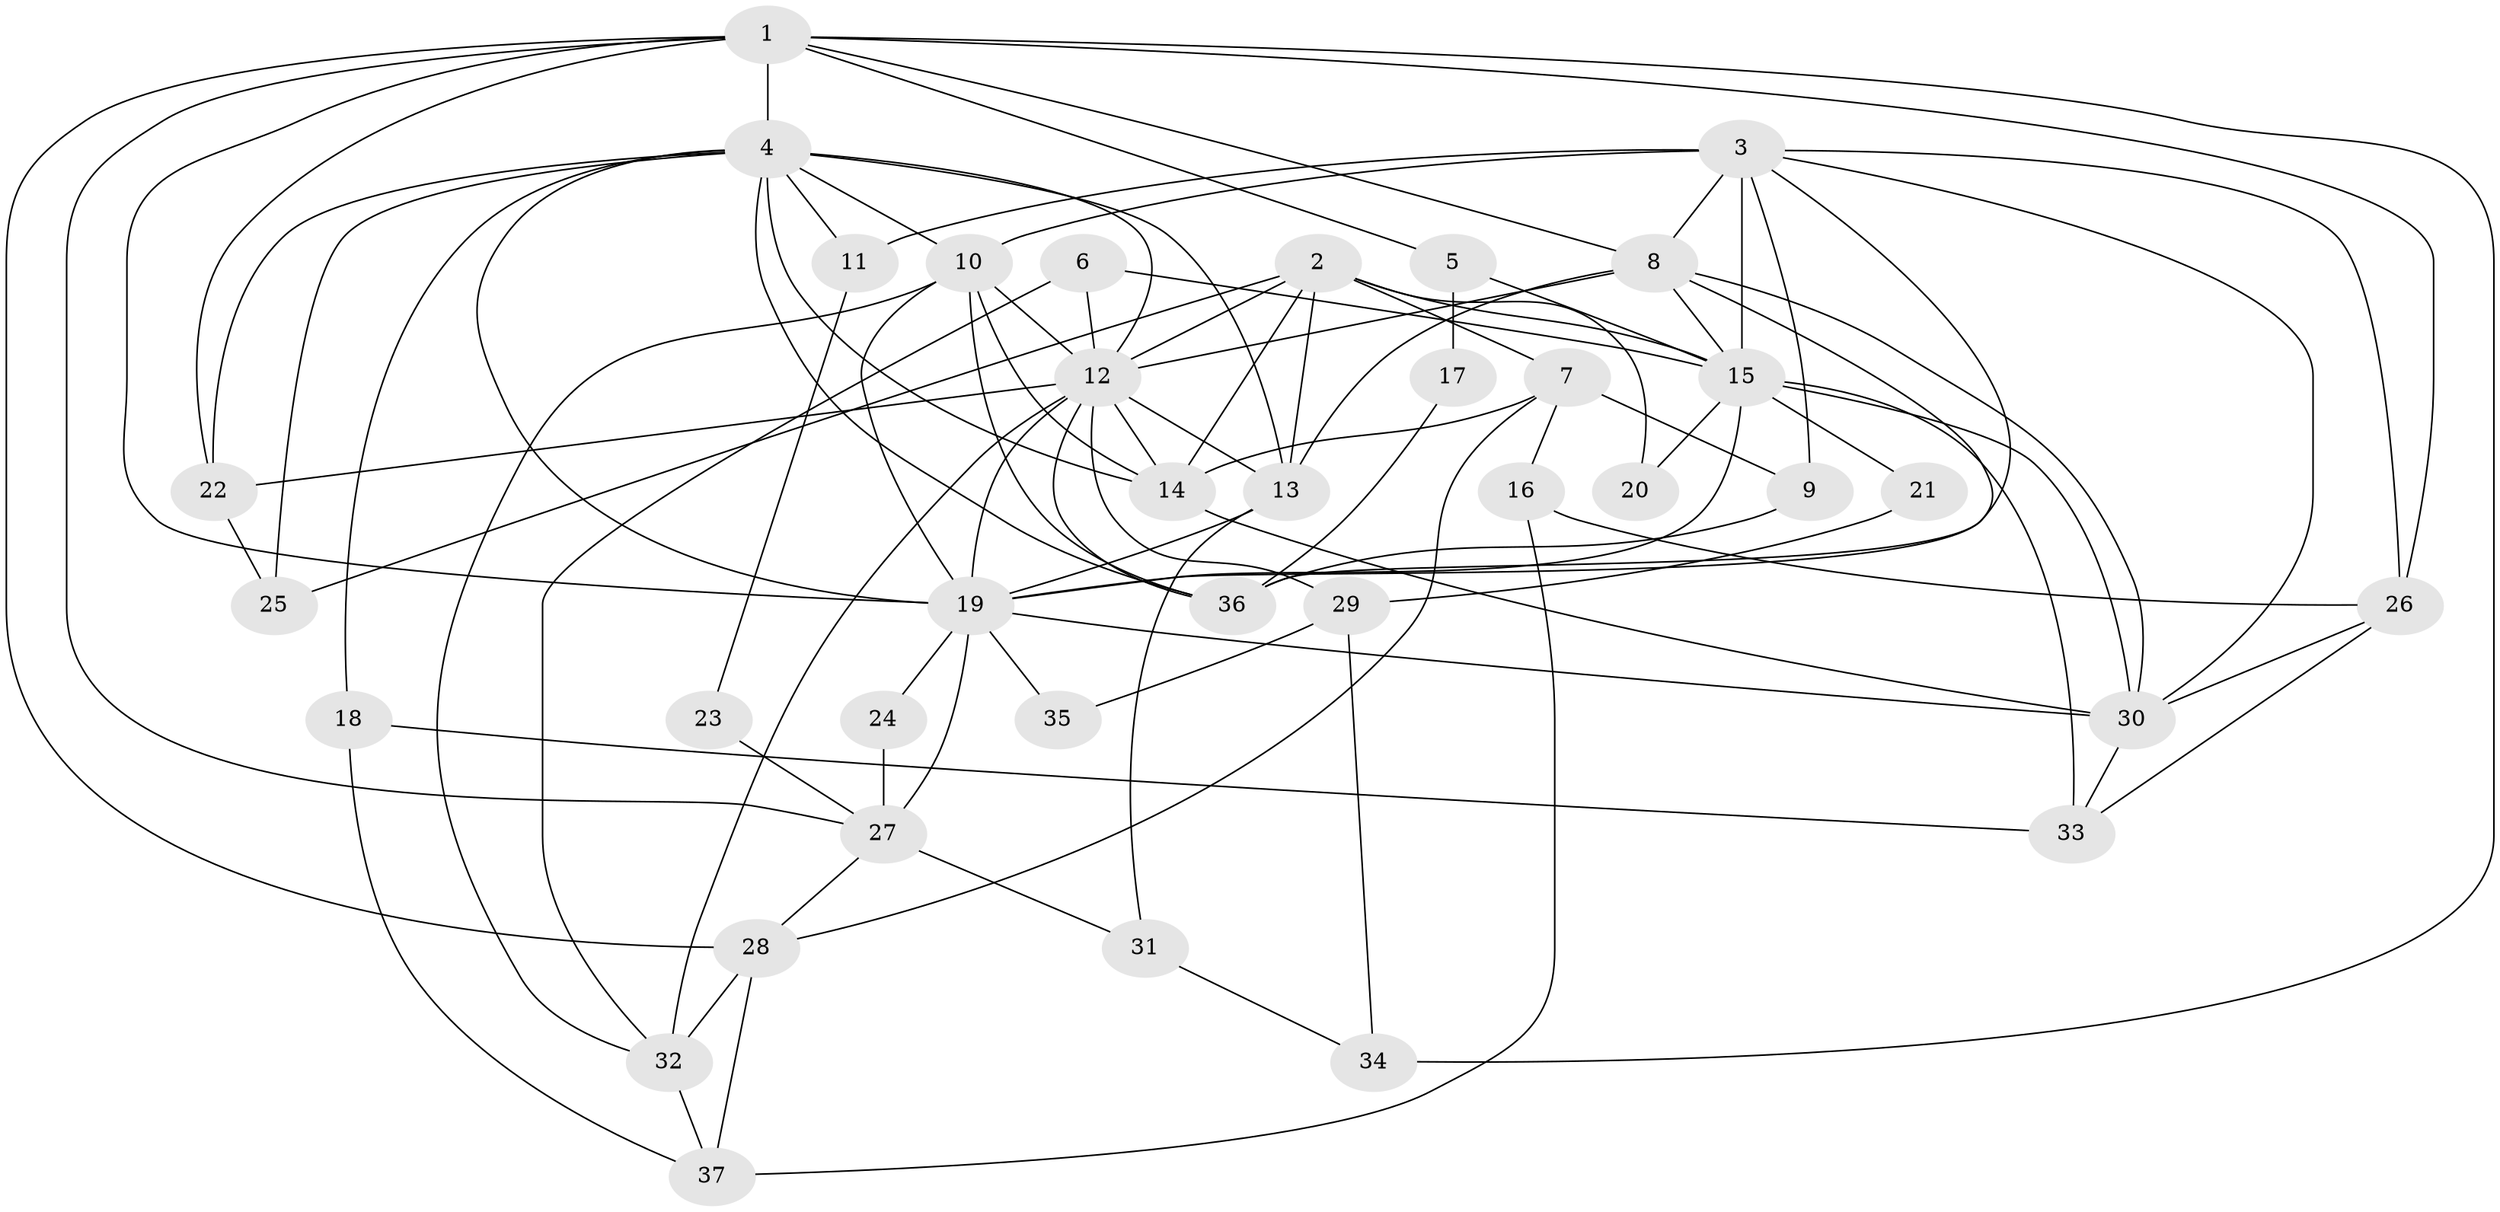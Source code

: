 // original degree distribution, {3: 0.28378378378378377, 4: 0.1891891891891892, 6: 0.05405405405405406, 5: 0.2702702702702703, 2: 0.14864864864864866, 7: 0.04054054054054054, 10: 0.013513513513513514}
// Generated by graph-tools (version 1.1) at 2025/35/03/09/25 02:35:54]
// undirected, 37 vertices, 94 edges
graph export_dot {
graph [start="1"]
  node [color=gray90,style=filled];
  1;
  2;
  3;
  4;
  5;
  6;
  7;
  8;
  9;
  10;
  11;
  12;
  13;
  14;
  15;
  16;
  17;
  18;
  19;
  20;
  21;
  22;
  23;
  24;
  25;
  26;
  27;
  28;
  29;
  30;
  31;
  32;
  33;
  34;
  35;
  36;
  37;
  1 -- 4 [weight=1.0];
  1 -- 5 [weight=1.0];
  1 -- 8 [weight=1.0];
  1 -- 19 [weight=1.0];
  1 -- 22 [weight=1.0];
  1 -- 26 [weight=1.0];
  1 -- 27 [weight=1.0];
  1 -- 28 [weight=1.0];
  1 -- 34 [weight=1.0];
  2 -- 7 [weight=1.0];
  2 -- 12 [weight=1.0];
  2 -- 13 [weight=1.0];
  2 -- 14 [weight=1.0];
  2 -- 15 [weight=1.0];
  2 -- 20 [weight=1.0];
  2 -- 25 [weight=1.0];
  3 -- 8 [weight=2.0];
  3 -- 9 [weight=1.0];
  3 -- 10 [weight=1.0];
  3 -- 11 [weight=3.0];
  3 -- 15 [weight=2.0];
  3 -- 19 [weight=1.0];
  3 -- 26 [weight=1.0];
  3 -- 30 [weight=1.0];
  4 -- 10 [weight=3.0];
  4 -- 11 [weight=1.0];
  4 -- 12 [weight=1.0];
  4 -- 13 [weight=1.0];
  4 -- 14 [weight=2.0];
  4 -- 18 [weight=1.0];
  4 -- 19 [weight=1.0];
  4 -- 22 [weight=2.0];
  4 -- 25 [weight=1.0];
  4 -- 36 [weight=1.0];
  5 -- 15 [weight=1.0];
  5 -- 17 [weight=1.0];
  6 -- 12 [weight=1.0];
  6 -- 15 [weight=1.0];
  6 -- 32 [weight=1.0];
  7 -- 9 [weight=1.0];
  7 -- 14 [weight=1.0];
  7 -- 16 [weight=1.0];
  7 -- 28 [weight=1.0];
  8 -- 12 [weight=1.0];
  8 -- 13 [weight=2.0];
  8 -- 15 [weight=1.0];
  8 -- 30 [weight=1.0];
  8 -- 36 [weight=1.0];
  9 -- 36 [weight=1.0];
  10 -- 12 [weight=2.0];
  10 -- 14 [weight=1.0];
  10 -- 19 [weight=1.0];
  10 -- 32 [weight=1.0];
  10 -- 36 [weight=1.0];
  11 -- 23 [weight=1.0];
  12 -- 13 [weight=1.0];
  12 -- 14 [weight=1.0];
  12 -- 19 [weight=2.0];
  12 -- 22 [weight=1.0];
  12 -- 29 [weight=1.0];
  12 -- 32 [weight=1.0];
  12 -- 36 [weight=1.0];
  13 -- 19 [weight=1.0];
  13 -- 31 [weight=1.0];
  14 -- 30 [weight=1.0];
  15 -- 19 [weight=2.0];
  15 -- 20 [weight=1.0];
  15 -- 21 [weight=1.0];
  15 -- 30 [weight=1.0];
  15 -- 33 [weight=1.0];
  16 -- 26 [weight=1.0];
  16 -- 37 [weight=1.0];
  17 -- 36 [weight=1.0];
  18 -- 33 [weight=1.0];
  18 -- 37 [weight=1.0];
  19 -- 24 [weight=1.0];
  19 -- 27 [weight=2.0];
  19 -- 30 [weight=1.0];
  19 -- 35 [weight=1.0];
  21 -- 29 [weight=1.0];
  22 -- 25 [weight=1.0];
  23 -- 27 [weight=1.0];
  24 -- 27 [weight=1.0];
  26 -- 30 [weight=1.0];
  26 -- 33 [weight=1.0];
  27 -- 28 [weight=1.0];
  27 -- 31 [weight=1.0];
  28 -- 32 [weight=1.0];
  28 -- 37 [weight=1.0];
  29 -- 34 [weight=1.0];
  29 -- 35 [weight=1.0];
  30 -- 33 [weight=1.0];
  31 -- 34 [weight=1.0];
  32 -- 37 [weight=1.0];
}
